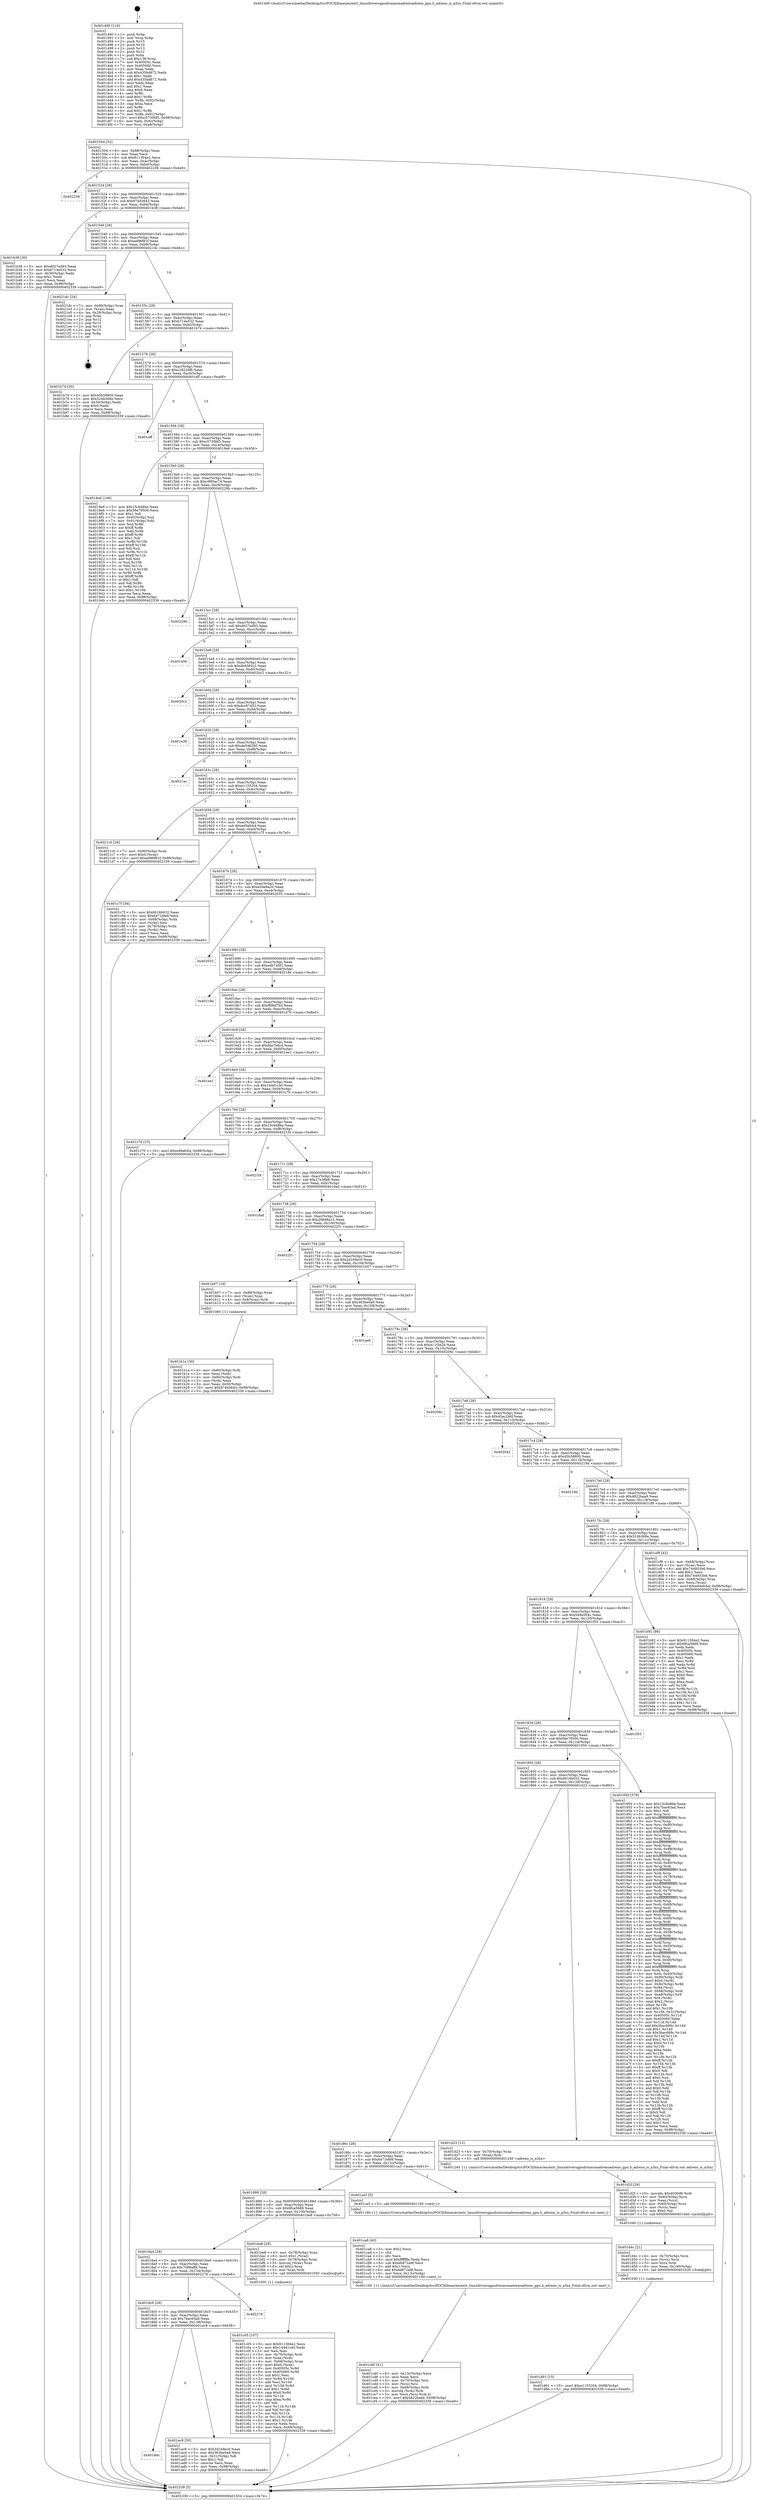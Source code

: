 digraph "0x401490" {
  label = "0x401490 (/mnt/c/Users/mathe/Desktop/tcc/POCII/binaries/extr_linuxdriversgpudrmmsmadrenoadreno_gpu.h_adreno_is_a3xx_Final-ollvm.out::main(0))"
  labelloc = "t"
  node[shape=record]

  Entry [label="",width=0.3,height=0.3,shape=circle,fillcolor=black,style=filled]
  "0x401504" [label="{
     0x401504 [32]\l
     | [instrs]\l
     &nbsp;&nbsp;0x401504 \<+6\>: mov -0x98(%rbp),%eax\l
     &nbsp;&nbsp;0x40150a \<+2\>: mov %eax,%ecx\l
     &nbsp;&nbsp;0x40150c \<+6\>: sub $0x911304e2,%ecx\l
     &nbsp;&nbsp;0x401512 \<+6\>: mov %eax,-0xac(%rbp)\l
     &nbsp;&nbsp;0x401518 \<+6\>: mov %ecx,-0xb0(%rbp)\l
     &nbsp;&nbsp;0x40151e \<+6\>: je 0000000000402239 \<main+0xda9\>\l
  }"]
  "0x402239" [label="{
     0x402239\l
  }", style=dashed]
  "0x401524" [label="{
     0x401524 [28]\l
     | [instrs]\l
     &nbsp;&nbsp;0x401524 \<+5\>: jmp 0000000000401529 \<main+0x99\>\l
     &nbsp;&nbsp;0x401529 \<+6\>: mov -0xac(%rbp),%eax\l
     &nbsp;&nbsp;0x40152f \<+5\>: sub $0x974d3643,%eax\l
     &nbsp;&nbsp;0x401534 \<+6\>: mov %eax,-0xb4(%rbp)\l
     &nbsp;&nbsp;0x40153a \<+6\>: je 0000000000401b38 \<main+0x6a8\>\l
  }"]
  Exit [label="",width=0.3,height=0.3,shape=circle,fillcolor=black,style=filled,peripheries=2]
  "0x401b38" [label="{
     0x401b38 [30]\l
     | [instrs]\l
     &nbsp;&nbsp;0x401b38 \<+5\>: mov $0xd027ed93,%eax\l
     &nbsp;&nbsp;0x401b3d \<+5\>: mov $0xb714e532,%ecx\l
     &nbsp;&nbsp;0x401b42 \<+3\>: mov -0x30(%rbp),%edx\l
     &nbsp;&nbsp;0x401b45 \<+3\>: cmp $0x1,%edx\l
     &nbsp;&nbsp;0x401b48 \<+3\>: cmovl %ecx,%eax\l
     &nbsp;&nbsp;0x401b4b \<+6\>: mov %eax,-0x98(%rbp)\l
     &nbsp;&nbsp;0x401b51 \<+5\>: jmp 0000000000402339 \<main+0xea9\>\l
  }"]
  "0x401540" [label="{
     0x401540 [28]\l
     | [instrs]\l
     &nbsp;&nbsp;0x401540 \<+5\>: jmp 0000000000401545 \<main+0xb5\>\l
     &nbsp;&nbsp;0x401545 \<+6\>: mov -0xac(%rbp),%eax\l
     &nbsp;&nbsp;0x40154b \<+5\>: sub $0xad96f81f,%eax\l
     &nbsp;&nbsp;0x401550 \<+6\>: mov %eax,-0xb8(%rbp)\l
     &nbsp;&nbsp;0x401556 \<+6\>: je 00000000004021dc \<main+0xd4c\>\l
  }"]
  "0x401d61" [label="{
     0x401d61 [15]\l
     | [instrs]\l
     &nbsp;&nbsp;0x401d61 \<+10\>: movl $0xe1155204,-0x98(%rbp)\l
     &nbsp;&nbsp;0x401d6b \<+5\>: jmp 0000000000402339 \<main+0xea9\>\l
  }"]
  "0x4021dc" [label="{
     0x4021dc [24]\l
     | [instrs]\l
     &nbsp;&nbsp;0x4021dc \<+7\>: mov -0x90(%rbp),%rax\l
     &nbsp;&nbsp;0x4021e3 \<+2\>: mov (%rax),%eax\l
     &nbsp;&nbsp;0x4021e5 \<+4\>: lea -0x28(%rbp),%rsp\l
     &nbsp;&nbsp;0x4021e9 \<+1\>: pop %rbx\l
     &nbsp;&nbsp;0x4021ea \<+2\>: pop %r12\l
     &nbsp;&nbsp;0x4021ec \<+2\>: pop %r13\l
     &nbsp;&nbsp;0x4021ee \<+2\>: pop %r14\l
     &nbsp;&nbsp;0x4021f0 \<+2\>: pop %r15\l
     &nbsp;&nbsp;0x4021f2 \<+1\>: pop %rbp\l
     &nbsp;&nbsp;0x4021f3 \<+1\>: ret\l
  }"]
  "0x40155c" [label="{
     0x40155c [28]\l
     | [instrs]\l
     &nbsp;&nbsp;0x40155c \<+5\>: jmp 0000000000401561 \<main+0xd1\>\l
     &nbsp;&nbsp;0x401561 \<+6\>: mov -0xac(%rbp),%eax\l
     &nbsp;&nbsp;0x401567 \<+5\>: sub $0xb714e532,%eax\l
     &nbsp;&nbsp;0x40156c \<+6\>: mov %eax,-0xbc(%rbp)\l
     &nbsp;&nbsp;0x401572 \<+6\>: je 0000000000401b74 \<main+0x6e4\>\l
  }"]
  "0x401d4c" [label="{
     0x401d4c [21]\l
     | [instrs]\l
     &nbsp;&nbsp;0x401d4c \<+4\>: mov -0x70(%rbp),%rcx\l
     &nbsp;&nbsp;0x401d50 \<+3\>: mov (%rcx),%rcx\l
     &nbsp;&nbsp;0x401d53 \<+3\>: mov %rcx,%rdi\l
     &nbsp;&nbsp;0x401d56 \<+6\>: mov %eax,-0x140(%rbp)\l
     &nbsp;&nbsp;0x401d5c \<+5\>: call 0000000000401030 \<free@plt\>\l
     | [calls]\l
     &nbsp;&nbsp;0x401030 \{1\} (unknown)\l
  }"]
  "0x401b74" [label="{
     0x401b74 [30]\l
     | [instrs]\l
     &nbsp;&nbsp;0x401b74 \<+5\>: mov $0x45b58800,%eax\l
     &nbsp;&nbsp;0x401b79 \<+5\>: mov $0x524b368e,%ecx\l
     &nbsp;&nbsp;0x401b7e \<+3\>: mov -0x30(%rbp),%edx\l
     &nbsp;&nbsp;0x401b81 \<+3\>: cmp $0x0,%edx\l
     &nbsp;&nbsp;0x401b84 \<+3\>: cmove %ecx,%eax\l
     &nbsp;&nbsp;0x401b87 \<+6\>: mov %eax,-0x98(%rbp)\l
     &nbsp;&nbsp;0x401b8d \<+5\>: jmp 0000000000402339 \<main+0xea9\>\l
  }"]
  "0x401578" [label="{
     0x401578 [28]\l
     | [instrs]\l
     &nbsp;&nbsp;0x401578 \<+5\>: jmp 000000000040157d \<main+0xed\>\l
     &nbsp;&nbsp;0x40157d \<+6\>: mov -0xac(%rbp),%eax\l
     &nbsp;&nbsp;0x401583 \<+5\>: sub $0xc28229fb,%eax\l
     &nbsp;&nbsp;0x401588 \<+6\>: mov %eax,-0xc0(%rbp)\l
     &nbsp;&nbsp;0x40158e \<+6\>: je 0000000000401eff \<main+0xa6f\>\l
  }"]
  "0x401d2f" [label="{
     0x401d2f [29]\l
     | [instrs]\l
     &nbsp;&nbsp;0x401d2f \<+10\>: movabs $0x4030d6,%rdi\l
     &nbsp;&nbsp;0x401d39 \<+4\>: mov -0x60(%rbp),%rcx\l
     &nbsp;&nbsp;0x401d3d \<+2\>: mov %eax,(%rcx)\l
     &nbsp;&nbsp;0x401d3f \<+4\>: mov -0x60(%rbp),%rcx\l
     &nbsp;&nbsp;0x401d43 \<+2\>: mov (%rcx),%esi\l
     &nbsp;&nbsp;0x401d45 \<+2\>: mov $0x0,%al\l
     &nbsp;&nbsp;0x401d47 \<+5\>: call 0000000000401040 \<printf@plt\>\l
     | [calls]\l
     &nbsp;&nbsp;0x401040 \{1\} (unknown)\l
  }"]
  "0x401eff" [label="{
     0x401eff\l
  }", style=dashed]
  "0x401594" [label="{
     0x401594 [28]\l
     | [instrs]\l
     &nbsp;&nbsp;0x401594 \<+5\>: jmp 0000000000401599 \<main+0x109\>\l
     &nbsp;&nbsp;0x401599 \<+6\>: mov -0xac(%rbp),%eax\l
     &nbsp;&nbsp;0x40159f \<+5\>: sub $0xc5730fd5,%eax\l
     &nbsp;&nbsp;0x4015a4 \<+6\>: mov %eax,-0xc4(%rbp)\l
     &nbsp;&nbsp;0x4015aa \<+6\>: je 00000000004018e6 \<main+0x456\>\l
  }"]
  "0x401cd0" [label="{
     0x401cd0 [41]\l
     | [instrs]\l
     &nbsp;&nbsp;0x401cd0 \<+6\>: mov -0x13c(%rbp),%ecx\l
     &nbsp;&nbsp;0x401cd6 \<+3\>: imul %eax,%ecx\l
     &nbsp;&nbsp;0x401cd9 \<+4\>: mov -0x70(%rbp),%rsi\l
     &nbsp;&nbsp;0x401cdd \<+3\>: mov (%rsi),%rsi\l
     &nbsp;&nbsp;0x401ce0 \<+4\>: mov -0x68(%rbp),%rdi\l
     &nbsp;&nbsp;0x401ce4 \<+3\>: movslq (%rdi),%rdi\l
     &nbsp;&nbsp;0x401ce7 \<+3\>: mov %ecx,(%rsi,%rdi,4)\l
     &nbsp;&nbsp;0x401cea \<+10\>: movl $0x4822baa9,-0x98(%rbp)\l
     &nbsp;&nbsp;0x401cf4 \<+5\>: jmp 0000000000402339 \<main+0xea9\>\l
  }"]
  "0x4018e6" [label="{
     0x4018e6 [106]\l
     | [instrs]\l
     &nbsp;&nbsp;0x4018e6 \<+5\>: mov $0x15cb48be,%eax\l
     &nbsp;&nbsp;0x4018eb \<+5\>: mov $0x56e79500,%ecx\l
     &nbsp;&nbsp;0x4018f0 \<+2\>: mov $0x1,%dl\l
     &nbsp;&nbsp;0x4018f2 \<+7\>: mov -0x92(%rbp),%sil\l
     &nbsp;&nbsp;0x4018f9 \<+7\>: mov -0x91(%rbp),%dil\l
     &nbsp;&nbsp;0x401900 \<+3\>: mov %sil,%r8b\l
     &nbsp;&nbsp;0x401903 \<+4\>: xor $0xff,%r8b\l
     &nbsp;&nbsp;0x401907 \<+3\>: mov %dil,%r9b\l
     &nbsp;&nbsp;0x40190a \<+4\>: xor $0xff,%r9b\l
     &nbsp;&nbsp;0x40190e \<+3\>: xor $0x1,%dl\l
     &nbsp;&nbsp;0x401911 \<+3\>: mov %r8b,%r10b\l
     &nbsp;&nbsp;0x401914 \<+4\>: and $0xff,%r10b\l
     &nbsp;&nbsp;0x401918 \<+3\>: and %dl,%sil\l
     &nbsp;&nbsp;0x40191b \<+3\>: mov %r9b,%r11b\l
     &nbsp;&nbsp;0x40191e \<+4\>: and $0xff,%r11b\l
     &nbsp;&nbsp;0x401922 \<+3\>: and %dl,%dil\l
     &nbsp;&nbsp;0x401925 \<+3\>: or %sil,%r10b\l
     &nbsp;&nbsp;0x401928 \<+3\>: or %dil,%r11b\l
     &nbsp;&nbsp;0x40192b \<+3\>: xor %r11b,%r10b\l
     &nbsp;&nbsp;0x40192e \<+3\>: or %r9b,%r8b\l
     &nbsp;&nbsp;0x401931 \<+4\>: xor $0xff,%r8b\l
     &nbsp;&nbsp;0x401935 \<+3\>: or $0x1,%dl\l
     &nbsp;&nbsp;0x401938 \<+3\>: and %dl,%r8b\l
     &nbsp;&nbsp;0x40193b \<+3\>: or %r8b,%r10b\l
     &nbsp;&nbsp;0x40193e \<+4\>: test $0x1,%r10b\l
     &nbsp;&nbsp;0x401942 \<+3\>: cmovne %ecx,%eax\l
     &nbsp;&nbsp;0x401945 \<+6\>: mov %eax,-0x98(%rbp)\l
     &nbsp;&nbsp;0x40194b \<+5\>: jmp 0000000000402339 \<main+0xea9\>\l
  }"]
  "0x4015b0" [label="{
     0x4015b0 [28]\l
     | [instrs]\l
     &nbsp;&nbsp;0x4015b0 \<+5\>: jmp 00000000004015b5 \<main+0x125\>\l
     &nbsp;&nbsp;0x4015b5 \<+6\>: mov -0xac(%rbp),%eax\l
     &nbsp;&nbsp;0x4015bb \<+5\>: sub $0xc995ac74,%eax\l
     &nbsp;&nbsp;0x4015c0 \<+6\>: mov %eax,-0xc8(%rbp)\l
     &nbsp;&nbsp;0x4015c6 \<+6\>: je 000000000040229b \<main+0xe0b\>\l
  }"]
  "0x402339" [label="{
     0x402339 [5]\l
     | [instrs]\l
     &nbsp;&nbsp;0x402339 \<+5\>: jmp 0000000000401504 \<main+0x74\>\l
  }"]
  "0x401490" [label="{
     0x401490 [116]\l
     | [instrs]\l
     &nbsp;&nbsp;0x401490 \<+1\>: push %rbp\l
     &nbsp;&nbsp;0x401491 \<+3\>: mov %rsp,%rbp\l
     &nbsp;&nbsp;0x401494 \<+2\>: push %r15\l
     &nbsp;&nbsp;0x401496 \<+2\>: push %r14\l
     &nbsp;&nbsp;0x401498 \<+2\>: push %r13\l
     &nbsp;&nbsp;0x40149a \<+2\>: push %r12\l
     &nbsp;&nbsp;0x40149c \<+1\>: push %rbx\l
     &nbsp;&nbsp;0x40149d \<+7\>: sub $0x138,%rsp\l
     &nbsp;&nbsp;0x4014a4 \<+7\>: mov 0x40505c,%eax\l
     &nbsp;&nbsp;0x4014ab \<+7\>: mov 0x405060,%ecx\l
     &nbsp;&nbsp;0x4014b2 \<+2\>: mov %eax,%edx\l
     &nbsp;&nbsp;0x4014b4 \<+6\>: sub $0x435bd672,%edx\l
     &nbsp;&nbsp;0x4014ba \<+3\>: sub $0x1,%edx\l
     &nbsp;&nbsp;0x4014bd \<+6\>: add $0x435bd672,%edx\l
     &nbsp;&nbsp;0x4014c3 \<+3\>: imul %edx,%eax\l
     &nbsp;&nbsp;0x4014c6 \<+3\>: and $0x1,%eax\l
     &nbsp;&nbsp;0x4014c9 \<+3\>: cmp $0x0,%eax\l
     &nbsp;&nbsp;0x4014cc \<+4\>: sete %r8b\l
     &nbsp;&nbsp;0x4014d0 \<+4\>: and $0x1,%r8b\l
     &nbsp;&nbsp;0x4014d4 \<+7\>: mov %r8b,-0x92(%rbp)\l
     &nbsp;&nbsp;0x4014db \<+3\>: cmp $0xa,%ecx\l
     &nbsp;&nbsp;0x4014de \<+4\>: setl %r8b\l
     &nbsp;&nbsp;0x4014e2 \<+4\>: and $0x1,%r8b\l
     &nbsp;&nbsp;0x4014e6 \<+7\>: mov %r8b,-0x91(%rbp)\l
     &nbsp;&nbsp;0x4014ed \<+10\>: movl $0xc5730fd5,-0x98(%rbp)\l
     &nbsp;&nbsp;0x4014f7 \<+6\>: mov %edi,-0x9c(%rbp)\l
     &nbsp;&nbsp;0x4014fd \<+7\>: mov %rsi,-0xa8(%rbp)\l
  }"]
  "0x401ca8" [label="{
     0x401ca8 [40]\l
     | [instrs]\l
     &nbsp;&nbsp;0x401ca8 \<+5\>: mov $0x2,%ecx\l
     &nbsp;&nbsp;0x401cad \<+1\>: cltd\l
     &nbsp;&nbsp;0x401cae \<+2\>: idiv %ecx\l
     &nbsp;&nbsp;0x401cb0 \<+6\>: imul $0xfffffffe,%edx,%ecx\l
     &nbsp;&nbsp;0x401cb6 \<+6\>: sub $0xeb872a9f,%ecx\l
     &nbsp;&nbsp;0x401cbc \<+3\>: add $0x1,%ecx\l
     &nbsp;&nbsp;0x401cbf \<+6\>: add $0xeb872a9f,%ecx\l
     &nbsp;&nbsp;0x401cc5 \<+6\>: mov %ecx,-0x13c(%rbp)\l
     &nbsp;&nbsp;0x401ccb \<+5\>: call 0000000000401160 \<next_i\>\l
     | [calls]\l
     &nbsp;&nbsp;0x401160 \{1\} (/mnt/c/Users/mathe/Desktop/tcc/POCII/binaries/extr_linuxdriversgpudrmmsmadrenoadreno_gpu.h_adreno_is_a3xx_Final-ollvm.out::next_i)\l
  }"]
  "0x40229b" [label="{
     0x40229b\l
  }", style=dashed]
  "0x4015cc" [label="{
     0x4015cc [28]\l
     | [instrs]\l
     &nbsp;&nbsp;0x4015cc \<+5\>: jmp 00000000004015d1 \<main+0x141\>\l
     &nbsp;&nbsp;0x4015d1 \<+6\>: mov -0xac(%rbp),%eax\l
     &nbsp;&nbsp;0x4015d7 \<+5\>: sub $0xd027ed93,%eax\l
     &nbsp;&nbsp;0x4015dc \<+6\>: mov %eax,-0xcc(%rbp)\l
     &nbsp;&nbsp;0x4015e2 \<+6\>: je 0000000000401b56 \<main+0x6c6\>\l
  }"]
  "0x401c05" [label="{
     0x401c05 [107]\l
     | [instrs]\l
     &nbsp;&nbsp;0x401c05 \<+5\>: mov $0x911304e2,%ecx\l
     &nbsp;&nbsp;0x401c0a \<+5\>: mov $0x144d1c40,%edx\l
     &nbsp;&nbsp;0x401c0f \<+2\>: xor %esi,%esi\l
     &nbsp;&nbsp;0x401c11 \<+4\>: mov -0x70(%rbp),%rdi\l
     &nbsp;&nbsp;0x401c15 \<+3\>: mov %rax,(%rdi)\l
     &nbsp;&nbsp;0x401c18 \<+4\>: mov -0x68(%rbp),%rax\l
     &nbsp;&nbsp;0x401c1c \<+6\>: movl $0x0,(%rax)\l
     &nbsp;&nbsp;0x401c22 \<+8\>: mov 0x40505c,%r8d\l
     &nbsp;&nbsp;0x401c2a \<+8\>: mov 0x405060,%r9d\l
     &nbsp;&nbsp;0x401c32 \<+3\>: sub $0x1,%esi\l
     &nbsp;&nbsp;0x401c35 \<+3\>: mov %r8d,%r10d\l
     &nbsp;&nbsp;0x401c38 \<+3\>: add %esi,%r10d\l
     &nbsp;&nbsp;0x401c3b \<+4\>: imul %r10d,%r8d\l
     &nbsp;&nbsp;0x401c3f \<+4\>: and $0x1,%r8d\l
     &nbsp;&nbsp;0x401c43 \<+4\>: cmp $0x0,%r8d\l
     &nbsp;&nbsp;0x401c47 \<+4\>: sete %r11b\l
     &nbsp;&nbsp;0x401c4b \<+4\>: cmp $0xa,%r9d\l
     &nbsp;&nbsp;0x401c4f \<+3\>: setl %bl\l
     &nbsp;&nbsp;0x401c52 \<+3\>: mov %r11b,%r14b\l
     &nbsp;&nbsp;0x401c55 \<+3\>: and %bl,%r14b\l
     &nbsp;&nbsp;0x401c58 \<+3\>: xor %bl,%r11b\l
     &nbsp;&nbsp;0x401c5b \<+3\>: or %r11b,%r14b\l
     &nbsp;&nbsp;0x401c5e \<+4\>: test $0x1,%r14b\l
     &nbsp;&nbsp;0x401c62 \<+3\>: cmovne %edx,%ecx\l
     &nbsp;&nbsp;0x401c65 \<+6\>: mov %ecx,-0x98(%rbp)\l
     &nbsp;&nbsp;0x401c6b \<+5\>: jmp 0000000000402339 \<main+0xea9\>\l
  }"]
  "0x401b56" [label="{
     0x401b56\l
  }", style=dashed]
  "0x4015e8" [label="{
     0x4015e8 [28]\l
     | [instrs]\l
     &nbsp;&nbsp;0x4015e8 \<+5\>: jmp 00000000004015ed \<main+0x15d\>\l
     &nbsp;&nbsp;0x4015ed \<+6\>: mov -0xac(%rbp),%eax\l
     &nbsp;&nbsp;0x4015f3 \<+5\>: sub $0xdb9382c2,%eax\l
     &nbsp;&nbsp;0x4015f8 \<+6\>: mov %eax,-0xd0(%rbp)\l
     &nbsp;&nbsp;0x4015fe \<+6\>: je 00000000004020c2 \<main+0xc32\>\l
  }"]
  "0x401b1a" [label="{
     0x401b1a [30]\l
     | [instrs]\l
     &nbsp;&nbsp;0x401b1a \<+4\>: mov -0x80(%rbp),%rdi\l
     &nbsp;&nbsp;0x401b1e \<+2\>: mov %eax,(%rdi)\l
     &nbsp;&nbsp;0x401b20 \<+4\>: mov -0x80(%rbp),%rdi\l
     &nbsp;&nbsp;0x401b24 \<+2\>: mov (%rdi),%eax\l
     &nbsp;&nbsp;0x401b26 \<+3\>: mov %eax,-0x30(%rbp)\l
     &nbsp;&nbsp;0x401b29 \<+10\>: movl $0x974d3643,-0x98(%rbp)\l
     &nbsp;&nbsp;0x401b33 \<+5\>: jmp 0000000000402339 \<main+0xea9\>\l
  }"]
  "0x4020c2" [label="{
     0x4020c2\l
  }", style=dashed]
  "0x401604" [label="{
     0x401604 [28]\l
     | [instrs]\l
     &nbsp;&nbsp;0x401604 \<+5\>: jmp 0000000000401609 \<main+0x179\>\l
     &nbsp;&nbsp;0x401609 \<+6\>: mov -0xac(%rbp),%eax\l
     &nbsp;&nbsp;0x40160f \<+5\>: sub $0xdcc87452,%eax\l
     &nbsp;&nbsp;0x401614 \<+6\>: mov %eax,-0xd4(%rbp)\l
     &nbsp;&nbsp;0x40161a \<+6\>: je 0000000000401e36 \<main+0x9a6\>\l
  }"]
  "0x4018dc" [label="{
     0x4018dc\l
  }", style=dashed]
  "0x401e36" [label="{
     0x401e36\l
  }", style=dashed]
  "0x401620" [label="{
     0x401620 [28]\l
     | [instrs]\l
     &nbsp;&nbsp;0x401620 \<+5\>: jmp 0000000000401625 \<main+0x195\>\l
     &nbsp;&nbsp;0x401625 \<+6\>: mov -0xac(%rbp),%eax\l
     &nbsp;&nbsp;0x40162b \<+5\>: sub $0xde546260,%eax\l
     &nbsp;&nbsp;0x401630 \<+6\>: mov %eax,-0xd8(%rbp)\l
     &nbsp;&nbsp;0x401636 \<+6\>: je 00000000004021ac \<main+0xd1c\>\l
  }"]
  "0x401ac8" [label="{
     0x401ac8 [30]\l
     | [instrs]\l
     &nbsp;&nbsp;0x401ac8 \<+5\>: mov $0x2d1b9ec0,%eax\l
     &nbsp;&nbsp;0x401acd \<+5\>: mov $0x363be0a9,%ecx\l
     &nbsp;&nbsp;0x401ad2 \<+3\>: mov -0x31(%rbp),%dl\l
     &nbsp;&nbsp;0x401ad5 \<+3\>: test $0x1,%dl\l
     &nbsp;&nbsp;0x401ad8 \<+3\>: cmovne %ecx,%eax\l
     &nbsp;&nbsp;0x401adb \<+6\>: mov %eax,-0x98(%rbp)\l
     &nbsp;&nbsp;0x401ae1 \<+5\>: jmp 0000000000402339 \<main+0xea9\>\l
  }"]
  "0x4021ac" [label="{
     0x4021ac\l
  }", style=dashed]
  "0x40163c" [label="{
     0x40163c [28]\l
     | [instrs]\l
     &nbsp;&nbsp;0x40163c \<+5\>: jmp 0000000000401641 \<main+0x1b1\>\l
     &nbsp;&nbsp;0x401641 \<+6\>: mov -0xac(%rbp),%eax\l
     &nbsp;&nbsp;0x401647 \<+5\>: sub $0xe1155204,%eax\l
     &nbsp;&nbsp;0x40164c \<+6\>: mov %eax,-0xdc(%rbp)\l
     &nbsp;&nbsp;0x401652 \<+6\>: je 00000000004021c0 \<main+0xd30\>\l
  }"]
  "0x4018c0" [label="{
     0x4018c0 [28]\l
     | [instrs]\l
     &nbsp;&nbsp;0x4018c0 \<+5\>: jmp 00000000004018c5 \<main+0x435\>\l
     &nbsp;&nbsp;0x4018c5 \<+6\>: mov -0xac(%rbp),%eax\l
     &nbsp;&nbsp;0x4018cb \<+5\>: sub $0x7bac63ad,%eax\l
     &nbsp;&nbsp;0x4018d0 \<+6\>: mov %eax,-0x138(%rbp)\l
     &nbsp;&nbsp;0x4018d6 \<+6\>: je 0000000000401ac8 \<main+0x638\>\l
  }"]
  "0x4021c0" [label="{
     0x4021c0 [28]\l
     | [instrs]\l
     &nbsp;&nbsp;0x4021c0 \<+7\>: mov -0x90(%rbp),%rax\l
     &nbsp;&nbsp;0x4021c7 \<+6\>: movl $0x0,(%rax)\l
     &nbsp;&nbsp;0x4021cd \<+10\>: movl $0xad96f81f,-0x98(%rbp)\l
     &nbsp;&nbsp;0x4021d7 \<+5\>: jmp 0000000000402339 \<main+0xea9\>\l
  }"]
  "0x401658" [label="{
     0x401658 [28]\l
     | [instrs]\l
     &nbsp;&nbsp;0x401658 \<+5\>: jmp 000000000040165d \<main+0x1cd\>\l
     &nbsp;&nbsp;0x40165d \<+6\>: mov -0xac(%rbp),%eax\l
     &nbsp;&nbsp;0x401663 \<+5\>: sub $0xe49afcb4,%eax\l
     &nbsp;&nbsp;0x401668 \<+6\>: mov %eax,-0xe0(%rbp)\l
     &nbsp;&nbsp;0x40166e \<+6\>: je 0000000000401c7f \<main+0x7ef\>\l
  }"]
  "0x402276" [label="{
     0x402276\l
  }", style=dashed]
  "0x401c7f" [label="{
     0x401c7f [36]\l
     | [instrs]\l
     &nbsp;&nbsp;0x401c7f \<+5\>: mov $0x6016b032,%eax\l
     &nbsp;&nbsp;0x401c84 \<+5\>: mov $0x6471efe9,%ecx\l
     &nbsp;&nbsp;0x401c89 \<+4\>: mov -0x68(%rbp),%rdx\l
     &nbsp;&nbsp;0x401c8d \<+2\>: mov (%rdx),%esi\l
     &nbsp;&nbsp;0x401c8f \<+4\>: mov -0x78(%rbp),%rdx\l
     &nbsp;&nbsp;0x401c93 \<+2\>: cmp (%rdx),%esi\l
     &nbsp;&nbsp;0x401c95 \<+3\>: cmovl %ecx,%eax\l
     &nbsp;&nbsp;0x401c98 \<+6\>: mov %eax,-0x98(%rbp)\l
     &nbsp;&nbsp;0x401c9e \<+5\>: jmp 0000000000402339 \<main+0xea9\>\l
  }"]
  "0x401674" [label="{
     0x401674 [28]\l
     | [instrs]\l
     &nbsp;&nbsp;0x401674 \<+5\>: jmp 0000000000401679 \<main+0x1e9\>\l
     &nbsp;&nbsp;0x401679 \<+6\>: mov -0xac(%rbp),%eax\l
     &nbsp;&nbsp;0x40167f \<+5\>: sub $0xe54e9a20,%eax\l
     &nbsp;&nbsp;0x401684 \<+6\>: mov %eax,-0xe4(%rbp)\l
     &nbsp;&nbsp;0x40168a \<+6\>: je 0000000000402033 \<main+0xba3\>\l
  }"]
  "0x4018a4" [label="{
     0x4018a4 [28]\l
     | [instrs]\l
     &nbsp;&nbsp;0x4018a4 \<+5\>: jmp 00000000004018a9 \<main+0x419\>\l
     &nbsp;&nbsp;0x4018a9 \<+6\>: mov -0xac(%rbp),%eax\l
     &nbsp;&nbsp;0x4018af \<+5\>: sub $0x7089affd,%eax\l
     &nbsp;&nbsp;0x4018b4 \<+6\>: mov %eax,-0x134(%rbp)\l
     &nbsp;&nbsp;0x4018ba \<+6\>: je 0000000000402276 \<main+0xde6\>\l
  }"]
  "0x402033" [label="{
     0x402033\l
  }", style=dashed]
  "0x401690" [label="{
     0x401690 [28]\l
     | [instrs]\l
     &nbsp;&nbsp;0x401690 \<+5\>: jmp 0000000000401695 \<main+0x205\>\l
     &nbsp;&nbsp;0x401695 \<+6\>: mov -0xac(%rbp),%eax\l
     &nbsp;&nbsp;0x40169b \<+5\>: sub $0xedb745f1,%eax\l
     &nbsp;&nbsp;0x4016a0 \<+6\>: mov %eax,-0xe8(%rbp)\l
     &nbsp;&nbsp;0x4016a6 \<+6\>: je 000000000040218e \<main+0xcfe\>\l
  }"]
  "0x401be8" [label="{
     0x401be8 [29]\l
     | [instrs]\l
     &nbsp;&nbsp;0x401be8 \<+4\>: mov -0x78(%rbp),%rax\l
     &nbsp;&nbsp;0x401bec \<+6\>: movl $0x1,(%rax)\l
     &nbsp;&nbsp;0x401bf2 \<+4\>: mov -0x78(%rbp),%rax\l
     &nbsp;&nbsp;0x401bf6 \<+3\>: movslq (%rax),%rax\l
     &nbsp;&nbsp;0x401bf9 \<+4\>: shl $0x2,%rax\l
     &nbsp;&nbsp;0x401bfd \<+3\>: mov %rax,%rdi\l
     &nbsp;&nbsp;0x401c00 \<+5\>: call 0000000000401050 \<malloc@plt\>\l
     | [calls]\l
     &nbsp;&nbsp;0x401050 \{1\} (unknown)\l
  }"]
  "0x40218e" [label="{
     0x40218e\l
  }", style=dashed]
  "0x4016ac" [label="{
     0x4016ac [28]\l
     | [instrs]\l
     &nbsp;&nbsp;0x4016ac \<+5\>: jmp 00000000004016b1 \<main+0x221\>\l
     &nbsp;&nbsp;0x4016b1 \<+6\>: mov -0xac(%rbp),%eax\l
     &nbsp;&nbsp;0x4016b7 \<+5\>: sub $0xf89bf7b3,%eax\l
     &nbsp;&nbsp;0x4016bc \<+6\>: mov %eax,-0xec(%rbp)\l
     &nbsp;&nbsp;0x4016c2 \<+6\>: je 0000000000401d70 \<main+0x8e0\>\l
  }"]
  "0x401888" [label="{
     0x401888 [28]\l
     | [instrs]\l
     &nbsp;&nbsp;0x401888 \<+5\>: jmp 000000000040188d \<main+0x3fd\>\l
     &nbsp;&nbsp;0x40188d \<+6\>: mov -0xac(%rbp),%eax\l
     &nbsp;&nbsp;0x401893 \<+5\>: sub $0x6fca58d9,%eax\l
     &nbsp;&nbsp;0x401898 \<+6\>: mov %eax,-0x130(%rbp)\l
     &nbsp;&nbsp;0x40189e \<+6\>: je 0000000000401be8 \<main+0x758\>\l
  }"]
  "0x401d70" [label="{
     0x401d70\l
  }", style=dashed]
  "0x4016c8" [label="{
     0x4016c8 [28]\l
     | [instrs]\l
     &nbsp;&nbsp;0x4016c8 \<+5\>: jmp 00000000004016cd \<main+0x23d\>\l
     &nbsp;&nbsp;0x4016cd \<+6\>: mov -0xac(%rbp),%eax\l
     &nbsp;&nbsp;0x4016d3 \<+5\>: sub $0xfda7b6cd,%eax\l
     &nbsp;&nbsp;0x4016d8 \<+6\>: mov %eax,-0xf0(%rbp)\l
     &nbsp;&nbsp;0x4016de \<+6\>: je 0000000000401ee1 \<main+0xa51\>\l
  }"]
  "0x401ca3" [label="{
     0x401ca3 [5]\l
     | [instrs]\l
     &nbsp;&nbsp;0x401ca3 \<+5\>: call 0000000000401160 \<next_i\>\l
     | [calls]\l
     &nbsp;&nbsp;0x401160 \{1\} (/mnt/c/Users/mathe/Desktop/tcc/POCII/binaries/extr_linuxdriversgpudrmmsmadrenoadreno_gpu.h_adreno_is_a3xx_Final-ollvm.out::next_i)\l
  }"]
  "0x401ee1" [label="{
     0x401ee1\l
  }", style=dashed]
  "0x4016e4" [label="{
     0x4016e4 [28]\l
     | [instrs]\l
     &nbsp;&nbsp;0x4016e4 \<+5\>: jmp 00000000004016e9 \<main+0x259\>\l
     &nbsp;&nbsp;0x4016e9 \<+6\>: mov -0xac(%rbp),%eax\l
     &nbsp;&nbsp;0x4016ef \<+5\>: sub $0x144d1c40,%eax\l
     &nbsp;&nbsp;0x4016f4 \<+6\>: mov %eax,-0xf4(%rbp)\l
     &nbsp;&nbsp;0x4016fa \<+6\>: je 0000000000401c70 \<main+0x7e0\>\l
  }"]
  "0x40186c" [label="{
     0x40186c [28]\l
     | [instrs]\l
     &nbsp;&nbsp;0x40186c \<+5\>: jmp 0000000000401871 \<main+0x3e1\>\l
     &nbsp;&nbsp;0x401871 \<+6\>: mov -0xac(%rbp),%eax\l
     &nbsp;&nbsp;0x401877 \<+5\>: sub $0x6471efe9,%eax\l
     &nbsp;&nbsp;0x40187c \<+6\>: mov %eax,-0x12c(%rbp)\l
     &nbsp;&nbsp;0x401882 \<+6\>: je 0000000000401ca3 \<main+0x813\>\l
  }"]
  "0x401c70" [label="{
     0x401c70 [15]\l
     | [instrs]\l
     &nbsp;&nbsp;0x401c70 \<+10\>: movl $0xe49afcb4,-0x98(%rbp)\l
     &nbsp;&nbsp;0x401c7a \<+5\>: jmp 0000000000402339 \<main+0xea9\>\l
  }"]
  "0x401700" [label="{
     0x401700 [28]\l
     | [instrs]\l
     &nbsp;&nbsp;0x401700 \<+5\>: jmp 0000000000401705 \<main+0x275\>\l
     &nbsp;&nbsp;0x401705 \<+6\>: mov -0xac(%rbp),%eax\l
     &nbsp;&nbsp;0x40170b \<+5\>: sub $0x15cb48be,%eax\l
     &nbsp;&nbsp;0x401710 \<+6\>: mov %eax,-0xf8(%rbp)\l
     &nbsp;&nbsp;0x401716 \<+6\>: je 00000000004021f4 \<main+0xd64\>\l
  }"]
  "0x401d23" [label="{
     0x401d23 [12]\l
     | [instrs]\l
     &nbsp;&nbsp;0x401d23 \<+4\>: mov -0x70(%rbp),%rax\l
     &nbsp;&nbsp;0x401d27 \<+3\>: mov (%rax),%rdi\l
     &nbsp;&nbsp;0x401d2a \<+5\>: call 0000000000401240 \<adreno_is_a3xx\>\l
     | [calls]\l
     &nbsp;&nbsp;0x401240 \{1\} (/mnt/c/Users/mathe/Desktop/tcc/POCII/binaries/extr_linuxdriversgpudrmmsmadrenoadreno_gpu.h_adreno_is_a3xx_Final-ollvm.out::adreno_is_a3xx)\l
  }"]
  "0x4021f4" [label="{
     0x4021f4\l
  }", style=dashed]
  "0x40171c" [label="{
     0x40171c [28]\l
     | [instrs]\l
     &nbsp;&nbsp;0x40171c \<+5\>: jmp 0000000000401721 \<main+0x291\>\l
     &nbsp;&nbsp;0x401721 \<+6\>: mov -0xac(%rbp),%eax\l
     &nbsp;&nbsp;0x401727 \<+5\>: sub $0x27e3ffa8,%eax\l
     &nbsp;&nbsp;0x40172c \<+6\>: mov %eax,-0xfc(%rbp)\l
     &nbsp;&nbsp;0x401732 \<+6\>: je 0000000000401dad \<main+0x91d\>\l
  }"]
  "0x401850" [label="{
     0x401850 [28]\l
     | [instrs]\l
     &nbsp;&nbsp;0x401850 \<+5\>: jmp 0000000000401855 \<main+0x3c5\>\l
     &nbsp;&nbsp;0x401855 \<+6\>: mov -0xac(%rbp),%eax\l
     &nbsp;&nbsp;0x40185b \<+5\>: sub $0x6016b032,%eax\l
     &nbsp;&nbsp;0x401860 \<+6\>: mov %eax,-0x128(%rbp)\l
     &nbsp;&nbsp;0x401866 \<+6\>: je 0000000000401d23 \<main+0x893\>\l
  }"]
  "0x401dad" [label="{
     0x401dad\l
  }", style=dashed]
  "0x401738" [label="{
     0x401738 [28]\l
     | [instrs]\l
     &nbsp;&nbsp;0x401738 \<+5\>: jmp 000000000040173d \<main+0x2ad\>\l
     &nbsp;&nbsp;0x40173d \<+6\>: mov -0xac(%rbp),%eax\l
     &nbsp;&nbsp;0x401743 \<+5\>: sub $0x298d8a12,%eax\l
     &nbsp;&nbsp;0x401748 \<+6\>: mov %eax,-0x100(%rbp)\l
     &nbsp;&nbsp;0x40174e \<+6\>: je 00000000004022f1 \<main+0xe61\>\l
  }"]
  "0x401950" [label="{
     0x401950 [376]\l
     | [instrs]\l
     &nbsp;&nbsp;0x401950 \<+5\>: mov $0x15cb48be,%eax\l
     &nbsp;&nbsp;0x401955 \<+5\>: mov $0x7bac63ad,%ecx\l
     &nbsp;&nbsp;0x40195a \<+2\>: mov $0x1,%dl\l
     &nbsp;&nbsp;0x40195c \<+3\>: mov %rsp,%rsi\l
     &nbsp;&nbsp;0x40195f \<+4\>: add $0xfffffffffffffff0,%rsi\l
     &nbsp;&nbsp;0x401963 \<+3\>: mov %rsi,%rsp\l
     &nbsp;&nbsp;0x401966 \<+7\>: mov %rsi,-0x90(%rbp)\l
     &nbsp;&nbsp;0x40196d \<+3\>: mov %rsp,%rsi\l
     &nbsp;&nbsp;0x401970 \<+4\>: add $0xfffffffffffffff0,%rsi\l
     &nbsp;&nbsp;0x401974 \<+3\>: mov %rsi,%rsp\l
     &nbsp;&nbsp;0x401977 \<+3\>: mov %rsp,%rdi\l
     &nbsp;&nbsp;0x40197a \<+4\>: add $0xfffffffffffffff0,%rdi\l
     &nbsp;&nbsp;0x40197e \<+3\>: mov %rdi,%rsp\l
     &nbsp;&nbsp;0x401981 \<+7\>: mov %rdi,-0x88(%rbp)\l
     &nbsp;&nbsp;0x401988 \<+3\>: mov %rsp,%rdi\l
     &nbsp;&nbsp;0x40198b \<+4\>: add $0xfffffffffffffff0,%rdi\l
     &nbsp;&nbsp;0x40198f \<+3\>: mov %rdi,%rsp\l
     &nbsp;&nbsp;0x401992 \<+4\>: mov %rdi,-0x80(%rbp)\l
     &nbsp;&nbsp;0x401996 \<+3\>: mov %rsp,%rdi\l
     &nbsp;&nbsp;0x401999 \<+4\>: add $0xfffffffffffffff0,%rdi\l
     &nbsp;&nbsp;0x40199d \<+3\>: mov %rdi,%rsp\l
     &nbsp;&nbsp;0x4019a0 \<+4\>: mov %rdi,-0x78(%rbp)\l
     &nbsp;&nbsp;0x4019a4 \<+3\>: mov %rsp,%rdi\l
     &nbsp;&nbsp;0x4019a7 \<+4\>: add $0xfffffffffffffff0,%rdi\l
     &nbsp;&nbsp;0x4019ab \<+3\>: mov %rdi,%rsp\l
     &nbsp;&nbsp;0x4019ae \<+4\>: mov %rdi,-0x70(%rbp)\l
     &nbsp;&nbsp;0x4019b2 \<+3\>: mov %rsp,%rdi\l
     &nbsp;&nbsp;0x4019b5 \<+4\>: add $0xfffffffffffffff0,%rdi\l
     &nbsp;&nbsp;0x4019b9 \<+3\>: mov %rdi,%rsp\l
     &nbsp;&nbsp;0x4019bc \<+4\>: mov %rdi,-0x68(%rbp)\l
     &nbsp;&nbsp;0x4019c0 \<+3\>: mov %rsp,%rdi\l
     &nbsp;&nbsp;0x4019c3 \<+4\>: add $0xfffffffffffffff0,%rdi\l
     &nbsp;&nbsp;0x4019c7 \<+3\>: mov %rdi,%rsp\l
     &nbsp;&nbsp;0x4019ca \<+4\>: mov %rdi,-0x60(%rbp)\l
     &nbsp;&nbsp;0x4019ce \<+3\>: mov %rsp,%rdi\l
     &nbsp;&nbsp;0x4019d1 \<+4\>: add $0xfffffffffffffff0,%rdi\l
     &nbsp;&nbsp;0x4019d5 \<+3\>: mov %rdi,%rsp\l
     &nbsp;&nbsp;0x4019d8 \<+4\>: mov %rdi,-0x58(%rbp)\l
     &nbsp;&nbsp;0x4019dc \<+3\>: mov %rsp,%rdi\l
     &nbsp;&nbsp;0x4019df \<+4\>: add $0xfffffffffffffff0,%rdi\l
     &nbsp;&nbsp;0x4019e3 \<+3\>: mov %rdi,%rsp\l
     &nbsp;&nbsp;0x4019e6 \<+4\>: mov %rdi,-0x50(%rbp)\l
     &nbsp;&nbsp;0x4019ea \<+3\>: mov %rsp,%rdi\l
     &nbsp;&nbsp;0x4019ed \<+4\>: add $0xfffffffffffffff0,%rdi\l
     &nbsp;&nbsp;0x4019f1 \<+3\>: mov %rdi,%rsp\l
     &nbsp;&nbsp;0x4019f4 \<+4\>: mov %rdi,-0x48(%rbp)\l
     &nbsp;&nbsp;0x4019f8 \<+3\>: mov %rsp,%rdi\l
     &nbsp;&nbsp;0x4019fb \<+4\>: add $0xfffffffffffffff0,%rdi\l
     &nbsp;&nbsp;0x4019ff \<+3\>: mov %rdi,%rsp\l
     &nbsp;&nbsp;0x401a02 \<+4\>: mov %rdi,-0x40(%rbp)\l
     &nbsp;&nbsp;0x401a06 \<+7\>: mov -0x90(%rbp),%rdi\l
     &nbsp;&nbsp;0x401a0d \<+6\>: movl $0x0,(%rdi)\l
     &nbsp;&nbsp;0x401a13 \<+7\>: mov -0x9c(%rbp),%r8d\l
     &nbsp;&nbsp;0x401a1a \<+3\>: mov %r8d,(%rsi)\l
     &nbsp;&nbsp;0x401a1d \<+7\>: mov -0x88(%rbp),%rdi\l
     &nbsp;&nbsp;0x401a24 \<+7\>: mov -0xa8(%rbp),%r9\l
     &nbsp;&nbsp;0x401a2b \<+3\>: mov %r9,(%rdi)\l
     &nbsp;&nbsp;0x401a2e \<+3\>: cmpl $0x2,(%rsi)\l
     &nbsp;&nbsp;0x401a31 \<+4\>: setne %r10b\l
     &nbsp;&nbsp;0x401a35 \<+4\>: and $0x1,%r10b\l
     &nbsp;&nbsp;0x401a39 \<+4\>: mov %r10b,-0x31(%rbp)\l
     &nbsp;&nbsp;0x401a3d \<+8\>: mov 0x40505c,%r11d\l
     &nbsp;&nbsp;0x401a45 \<+7\>: mov 0x405060,%ebx\l
     &nbsp;&nbsp;0x401a4c \<+3\>: mov %r11d,%r14d\l
     &nbsp;&nbsp;0x401a4f \<+7\>: add $0x3bac689c,%r14d\l
     &nbsp;&nbsp;0x401a56 \<+4\>: sub $0x1,%r14d\l
     &nbsp;&nbsp;0x401a5a \<+7\>: sub $0x3bac689c,%r14d\l
     &nbsp;&nbsp;0x401a61 \<+4\>: imul %r14d,%r11d\l
     &nbsp;&nbsp;0x401a65 \<+4\>: and $0x1,%r11d\l
     &nbsp;&nbsp;0x401a69 \<+4\>: cmp $0x0,%r11d\l
     &nbsp;&nbsp;0x401a6d \<+4\>: sete %r10b\l
     &nbsp;&nbsp;0x401a71 \<+3\>: cmp $0xa,%ebx\l
     &nbsp;&nbsp;0x401a74 \<+4\>: setl %r15b\l
     &nbsp;&nbsp;0x401a78 \<+3\>: mov %r10b,%r12b\l
     &nbsp;&nbsp;0x401a7b \<+4\>: xor $0xff,%r12b\l
     &nbsp;&nbsp;0x401a7f \<+3\>: mov %r15b,%r13b\l
     &nbsp;&nbsp;0x401a82 \<+4\>: xor $0xff,%r13b\l
     &nbsp;&nbsp;0x401a86 \<+3\>: xor $0x0,%dl\l
     &nbsp;&nbsp;0x401a89 \<+3\>: mov %r12b,%sil\l
     &nbsp;&nbsp;0x401a8c \<+4\>: and $0x0,%sil\l
     &nbsp;&nbsp;0x401a90 \<+3\>: and %dl,%r10b\l
     &nbsp;&nbsp;0x401a93 \<+3\>: mov %r13b,%dil\l
     &nbsp;&nbsp;0x401a96 \<+4\>: and $0x0,%dil\l
     &nbsp;&nbsp;0x401a9a \<+3\>: and %dl,%r15b\l
     &nbsp;&nbsp;0x401a9d \<+3\>: or %r10b,%sil\l
     &nbsp;&nbsp;0x401aa0 \<+3\>: or %r15b,%dil\l
     &nbsp;&nbsp;0x401aa3 \<+3\>: xor %dil,%sil\l
     &nbsp;&nbsp;0x401aa6 \<+3\>: or %r13b,%r12b\l
     &nbsp;&nbsp;0x401aa9 \<+4\>: xor $0xff,%r12b\l
     &nbsp;&nbsp;0x401aad \<+3\>: or $0x0,%dl\l
     &nbsp;&nbsp;0x401ab0 \<+3\>: and %dl,%r12b\l
     &nbsp;&nbsp;0x401ab3 \<+3\>: or %r12b,%sil\l
     &nbsp;&nbsp;0x401ab6 \<+4\>: test $0x1,%sil\l
     &nbsp;&nbsp;0x401aba \<+3\>: cmovne %ecx,%eax\l
     &nbsp;&nbsp;0x401abd \<+6\>: mov %eax,-0x98(%rbp)\l
     &nbsp;&nbsp;0x401ac3 \<+5\>: jmp 0000000000402339 \<main+0xea9\>\l
  }"]
  "0x4022f1" [label="{
     0x4022f1\l
  }", style=dashed]
  "0x401754" [label="{
     0x401754 [28]\l
     | [instrs]\l
     &nbsp;&nbsp;0x401754 \<+5\>: jmp 0000000000401759 \<main+0x2c9\>\l
     &nbsp;&nbsp;0x401759 \<+6\>: mov -0xac(%rbp),%eax\l
     &nbsp;&nbsp;0x40175f \<+5\>: sub $0x2d1b9ec0,%eax\l
     &nbsp;&nbsp;0x401764 \<+6\>: mov %eax,-0x104(%rbp)\l
     &nbsp;&nbsp;0x40176a \<+6\>: je 0000000000401b07 \<main+0x677\>\l
  }"]
  "0x401834" [label="{
     0x401834 [28]\l
     | [instrs]\l
     &nbsp;&nbsp;0x401834 \<+5\>: jmp 0000000000401839 \<main+0x3a9\>\l
     &nbsp;&nbsp;0x401839 \<+6\>: mov -0xac(%rbp),%eax\l
     &nbsp;&nbsp;0x40183f \<+5\>: sub $0x56e79500,%eax\l
     &nbsp;&nbsp;0x401844 \<+6\>: mov %eax,-0x124(%rbp)\l
     &nbsp;&nbsp;0x40184a \<+6\>: je 0000000000401950 \<main+0x4c0\>\l
  }"]
  "0x401b07" [label="{
     0x401b07 [19]\l
     | [instrs]\l
     &nbsp;&nbsp;0x401b07 \<+7\>: mov -0x88(%rbp),%rax\l
     &nbsp;&nbsp;0x401b0e \<+3\>: mov (%rax),%rax\l
     &nbsp;&nbsp;0x401b11 \<+4\>: mov 0x8(%rax),%rdi\l
     &nbsp;&nbsp;0x401b15 \<+5\>: call 0000000000401060 \<atoi@plt\>\l
     | [calls]\l
     &nbsp;&nbsp;0x401060 \{1\} (unknown)\l
  }"]
  "0x401770" [label="{
     0x401770 [28]\l
     | [instrs]\l
     &nbsp;&nbsp;0x401770 \<+5\>: jmp 0000000000401775 \<main+0x2e5\>\l
     &nbsp;&nbsp;0x401775 \<+6\>: mov -0xac(%rbp),%eax\l
     &nbsp;&nbsp;0x40177b \<+5\>: sub $0x363be0a9,%eax\l
     &nbsp;&nbsp;0x401780 \<+6\>: mov %eax,-0x108(%rbp)\l
     &nbsp;&nbsp;0x401786 \<+6\>: je 0000000000401ae6 \<main+0x656\>\l
  }"]
  "0x401f55" [label="{
     0x401f55\l
  }", style=dashed]
  "0x401ae6" [label="{
     0x401ae6\l
  }", style=dashed]
  "0x40178c" [label="{
     0x40178c [28]\l
     | [instrs]\l
     &nbsp;&nbsp;0x40178c \<+5\>: jmp 0000000000401791 \<main+0x301\>\l
     &nbsp;&nbsp;0x401791 \<+6\>: mov -0xac(%rbp),%eax\l
     &nbsp;&nbsp;0x401797 \<+5\>: sub $0x411f3e2b,%eax\l
     &nbsp;&nbsp;0x40179c \<+6\>: mov %eax,-0x10c(%rbp)\l
     &nbsp;&nbsp;0x4017a2 \<+6\>: je 000000000040206c \<main+0xbdc\>\l
  }"]
  "0x401818" [label="{
     0x401818 [28]\l
     | [instrs]\l
     &nbsp;&nbsp;0x401818 \<+5\>: jmp 000000000040181d \<main+0x38d\>\l
     &nbsp;&nbsp;0x40181d \<+6\>: mov -0xac(%rbp),%eax\l
     &nbsp;&nbsp;0x401823 \<+5\>: sub $0x549a504c,%eax\l
     &nbsp;&nbsp;0x401828 \<+6\>: mov %eax,-0x120(%rbp)\l
     &nbsp;&nbsp;0x40182e \<+6\>: je 0000000000401f55 \<main+0xac5\>\l
  }"]
  "0x40206c" [label="{
     0x40206c\l
  }", style=dashed]
  "0x4017a8" [label="{
     0x4017a8 [28]\l
     | [instrs]\l
     &nbsp;&nbsp;0x4017a8 \<+5\>: jmp 00000000004017ad \<main+0x31d\>\l
     &nbsp;&nbsp;0x4017ad \<+6\>: mov -0xac(%rbp),%eax\l
     &nbsp;&nbsp;0x4017b3 \<+5\>: sub $0x45ac2b6f,%eax\l
     &nbsp;&nbsp;0x4017b8 \<+6\>: mov %eax,-0x110(%rbp)\l
     &nbsp;&nbsp;0x4017be \<+6\>: je 0000000000402042 \<main+0xbb2\>\l
  }"]
  "0x401b92" [label="{
     0x401b92 [86]\l
     | [instrs]\l
     &nbsp;&nbsp;0x401b92 \<+5\>: mov $0x911304e2,%eax\l
     &nbsp;&nbsp;0x401b97 \<+5\>: mov $0x6fca58d9,%ecx\l
     &nbsp;&nbsp;0x401b9c \<+2\>: xor %edx,%edx\l
     &nbsp;&nbsp;0x401b9e \<+7\>: mov 0x40505c,%esi\l
     &nbsp;&nbsp;0x401ba5 \<+7\>: mov 0x405060,%edi\l
     &nbsp;&nbsp;0x401bac \<+3\>: sub $0x1,%edx\l
     &nbsp;&nbsp;0x401baf \<+3\>: mov %esi,%r8d\l
     &nbsp;&nbsp;0x401bb2 \<+3\>: add %edx,%r8d\l
     &nbsp;&nbsp;0x401bb5 \<+4\>: imul %r8d,%esi\l
     &nbsp;&nbsp;0x401bb9 \<+3\>: and $0x1,%esi\l
     &nbsp;&nbsp;0x401bbc \<+3\>: cmp $0x0,%esi\l
     &nbsp;&nbsp;0x401bbf \<+4\>: sete %r9b\l
     &nbsp;&nbsp;0x401bc3 \<+3\>: cmp $0xa,%edi\l
     &nbsp;&nbsp;0x401bc6 \<+4\>: setl %r10b\l
     &nbsp;&nbsp;0x401bca \<+3\>: mov %r9b,%r11b\l
     &nbsp;&nbsp;0x401bcd \<+3\>: and %r10b,%r11b\l
     &nbsp;&nbsp;0x401bd0 \<+3\>: xor %r10b,%r9b\l
     &nbsp;&nbsp;0x401bd3 \<+3\>: or %r9b,%r11b\l
     &nbsp;&nbsp;0x401bd6 \<+4\>: test $0x1,%r11b\l
     &nbsp;&nbsp;0x401bda \<+3\>: cmovne %ecx,%eax\l
     &nbsp;&nbsp;0x401bdd \<+6\>: mov %eax,-0x98(%rbp)\l
     &nbsp;&nbsp;0x401be3 \<+5\>: jmp 0000000000402339 \<main+0xea9\>\l
  }"]
  "0x402042" [label="{
     0x402042\l
  }", style=dashed]
  "0x4017c4" [label="{
     0x4017c4 [28]\l
     | [instrs]\l
     &nbsp;&nbsp;0x4017c4 \<+5\>: jmp 00000000004017c9 \<main+0x339\>\l
     &nbsp;&nbsp;0x4017c9 \<+6\>: mov -0xac(%rbp),%eax\l
     &nbsp;&nbsp;0x4017cf \<+5\>: sub $0x45b58800,%eax\l
     &nbsp;&nbsp;0x4017d4 \<+6\>: mov %eax,-0x114(%rbp)\l
     &nbsp;&nbsp;0x4017da \<+6\>: je 000000000040219d \<main+0xd0d\>\l
  }"]
  "0x4017fc" [label="{
     0x4017fc [28]\l
     | [instrs]\l
     &nbsp;&nbsp;0x4017fc \<+5\>: jmp 0000000000401801 \<main+0x371\>\l
     &nbsp;&nbsp;0x401801 \<+6\>: mov -0xac(%rbp),%eax\l
     &nbsp;&nbsp;0x401807 \<+5\>: sub $0x524b368e,%eax\l
     &nbsp;&nbsp;0x40180c \<+6\>: mov %eax,-0x11c(%rbp)\l
     &nbsp;&nbsp;0x401812 \<+6\>: je 0000000000401b92 \<main+0x702\>\l
  }"]
  "0x40219d" [label="{
     0x40219d\l
  }", style=dashed]
  "0x4017e0" [label="{
     0x4017e0 [28]\l
     | [instrs]\l
     &nbsp;&nbsp;0x4017e0 \<+5\>: jmp 00000000004017e5 \<main+0x355\>\l
     &nbsp;&nbsp;0x4017e5 \<+6\>: mov -0xac(%rbp),%eax\l
     &nbsp;&nbsp;0x4017eb \<+5\>: sub $0x4822baa9,%eax\l
     &nbsp;&nbsp;0x4017f0 \<+6\>: mov %eax,-0x118(%rbp)\l
     &nbsp;&nbsp;0x4017f6 \<+6\>: je 0000000000401cf9 \<main+0x869\>\l
  }"]
  "0x401cf9" [label="{
     0x401cf9 [42]\l
     | [instrs]\l
     &nbsp;&nbsp;0x401cf9 \<+4\>: mov -0x68(%rbp),%rax\l
     &nbsp;&nbsp;0x401cfd \<+2\>: mov (%rax),%ecx\l
     &nbsp;&nbsp;0x401cff \<+6\>: add $0x744953b6,%ecx\l
     &nbsp;&nbsp;0x401d05 \<+3\>: add $0x1,%ecx\l
     &nbsp;&nbsp;0x401d08 \<+6\>: sub $0x744953b6,%ecx\l
     &nbsp;&nbsp;0x401d0e \<+4\>: mov -0x68(%rbp),%rax\l
     &nbsp;&nbsp;0x401d12 \<+2\>: mov %ecx,(%rax)\l
     &nbsp;&nbsp;0x401d14 \<+10\>: movl $0xe49afcb4,-0x98(%rbp)\l
     &nbsp;&nbsp;0x401d1e \<+5\>: jmp 0000000000402339 \<main+0xea9\>\l
  }"]
  Entry -> "0x401490" [label=" 1"]
  "0x401504" -> "0x402239" [label=" 0"]
  "0x401504" -> "0x401524" [label=" 16"]
  "0x4021dc" -> Exit [label=" 1"]
  "0x401524" -> "0x401b38" [label=" 1"]
  "0x401524" -> "0x401540" [label=" 15"]
  "0x4021c0" -> "0x402339" [label=" 1"]
  "0x401540" -> "0x4021dc" [label=" 1"]
  "0x401540" -> "0x40155c" [label=" 14"]
  "0x401d61" -> "0x402339" [label=" 1"]
  "0x40155c" -> "0x401b74" [label=" 1"]
  "0x40155c" -> "0x401578" [label=" 13"]
  "0x401d4c" -> "0x401d61" [label=" 1"]
  "0x401578" -> "0x401eff" [label=" 0"]
  "0x401578" -> "0x401594" [label=" 13"]
  "0x401d2f" -> "0x401d4c" [label=" 1"]
  "0x401594" -> "0x4018e6" [label=" 1"]
  "0x401594" -> "0x4015b0" [label=" 12"]
  "0x4018e6" -> "0x402339" [label=" 1"]
  "0x401490" -> "0x401504" [label=" 1"]
  "0x402339" -> "0x401504" [label=" 15"]
  "0x401d23" -> "0x401d2f" [label=" 1"]
  "0x4015b0" -> "0x40229b" [label=" 0"]
  "0x4015b0" -> "0x4015cc" [label=" 12"]
  "0x401cf9" -> "0x402339" [label=" 1"]
  "0x4015cc" -> "0x401b56" [label=" 0"]
  "0x4015cc" -> "0x4015e8" [label=" 12"]
  "0x401cd0" -> "0x402339" [label=" 1"]
  "0x4015e8" -> "0x4020c2" [label=" 0"]
  "0x4015e8" -> "0x401604" [label=" 12"]
  "0x401ca8" -> "0x401cd0" [label=" 1"]
  "0x401604" -> "0x401e36" [label=" 0"]
  "0x401604" -> "0x401620" [label=" 12"]
  "0x401ca3" -> "0x401ca8" [label=" 1"]
  "0x401620" -> "0x4021ac" [label=" 0"]
  "0x401620" -> "0x40163c" [label=" 12"]
  "0x401c7f" -> "0x402339" [label=" 2"]
  "0x40163c" -> "0x4021c0" [label=" 1"]
  "0x40163c" -> "0x401658" [label=" 11"]
  "0x401c05" -> "0x402339" [label=" 1"]
  "0x401658" -> "0x401c7f" [label=" 2"]
  "0x401658" -> "0x401674" [label=" 9"]
  "0x401be8" -> "0x401c05" [label=" 1"]
  "0x401674" -> "0x402033" [label=" 0"]
  "0x401674" -> "0x401690" [label=" 9"]
  "0x401b74" -> "0x402339" [label=" 1"]
  "0x401690" -> "0x40218e" [label=" 0"]
  "0x401690" -> "0x4016ac" [label=" 9"]
  "0x401b38" -> "0x402339" [label=" 1"]
  "0x4016ac" -> "0x401d70" [label=" 0"]
  "0x4016ac" -> "0x4016c8" [label=" 9"]
  "0x401b07" -> "0x401b1a" [label=" 1"]
  "0x4016c8" -> "0x401ee1" [label=" 0"]
  "0x4016c8" -> "0x4016e4" [label=" 9"]
  "0x401ac8" -> "0x402339" [label=" 1"]
  "0x4016e4" -> "0x401c70" [label=" 1"]
  "0x4016e4" -> "0x401700" [label=" 8"]
  "0x4018c0" -> "0x401ac8" [label=" 1"]
  "0x401700" -> "0x4021f4" [label=" 0"]
  "0x401700" -> "0x40171c" [label=" 8"]
  "0x401c70" -> "0x402339" [label=" 1"]
  "0x40171c" -> "0x401dad" [label=" 0"]
  "0x40171c" -> "0x401738" [label=" 8"]
  "0x401b92" -> "0x402339" [label=" 1"]
  "0x401738" -> "0x4022f1" [label=" 0"]
  "0x401738" -> "0x401754" [label=" 8"]
  "0x401888" -> "0x4018a4" [label=" 1"]
  "0x401754" -> "0x401b07" [label=" 1"]
  "0x401754" -> "0x401770" [label=" 7"]
  "0x401b1a" -> "0x402339" [label=" 1"]
  "0x401770" -> "0x401ae6" [label=" 0"]
  "0x401770" -> "0x40178c" [label=" 7"]
  "0x40186c" -> "0x401888" [label=" 2"]
  "0x40178c" -> "0x40206c" [label=" 0"]
  "0x40178c" -> "0x4017a8" [label=" 7"]
  "0x4018c0" -> "0x4018dc" [label=" 0"]
  "0x4017a8" -> "0x402042" [label=" 0"]
  "0x4017a8" -> "0x4017c4" [label=" 7"]
  "0x401850" -> "0x40186c" [label=" 3"]
  "0x4017c4" -> "0x40219d" [label=" 0"]
  "0x4017c4" -> "0x4017e0" [label=" 7"]
  "0x4018a4" -> "0x4018c0" [label=" 1"]
  "0x4017e0" -> "0x401cf9" [label=" 1"]
  "0x4017e0" -> "0x4017fc" [label=" 6"]
  "0x401850" -> "0x401d23" [label=" 1"]
  "0x4017fc" -> "0x401b92" [label=" 1"]
  "0x4017fc" -> "0x401818" [label=" 5"]
  "0x40186c" -> "0x401ca3" [label=" 1"]
  "0x401818" -> "0x401f55" [label=" 0"]
  "0x401818" -> "0x401834" [label=" 5"]
  "0x401888" -> "0x401be8" [label=" 1"]
  "0x401834" -> "0x401950" [label=" 1"]
  "0x401834" -> "0x401850" [label=" 4"]
  "0x4018a4" -> "0x402276" [label=" 0"]
  "0x401950" -> "0x402339" [label=" 1"]
}
